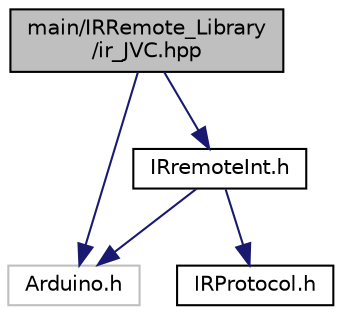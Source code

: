 digraph "main/IRRemote_Library/ir_JVC.hpp"
{
 // LATEX_PDF_SIZE
  edge [fontname="Helvetica",fontsize="10",labelfontname="Helvetica",labelfontsize="10"];
  node [fontname="Helvetica",fontsize="10",shape=record];
  Node1 [label="main/IRRemote_Library\l/ir_JVC.hpp",height=0.2,width=0.4,color="black", fillcolor="grey75", style="filled", fontcolor="black",tooltip=" "];
  Node1 -> Node2 [color="midnightblue",fontsize="10",style="solid",fontname="Helvetica"];
  Node2 [label="Arduino.h",height=0.2,width=0.4,color="grey75", fillcolor="white", style="filled",tooltip=" "];
  Node1 -> Node3 [color="midnightblue",fontsize="10",style="solid",fontname="Helvetica"];
  Node3 [label="IRremoteInt.h",height=0.2,width=0.4,color="black", fillcolor="white", style="filled",URL="$_i_rremote_int_8h.html",tooltip="Contains all declarations required for the interface to IRremote. Could not be named IRremote...."];
  Node3 -> Node2 [color="midnightblue",fontsize="10",style="solid",fontname="Helvetica"];
  Node3 -> Node4 [color="midnightblue",fontsize="10",style="solid",fontname="Helvetica"];
  Node4 [label="IRProtocol.h",height=0.2,width=0.4,color="black", fillcolor="white", style="filled",URL="$_i_r_protocol_8h.html",tooltip="Common declarations for receiving and sending."];
}
